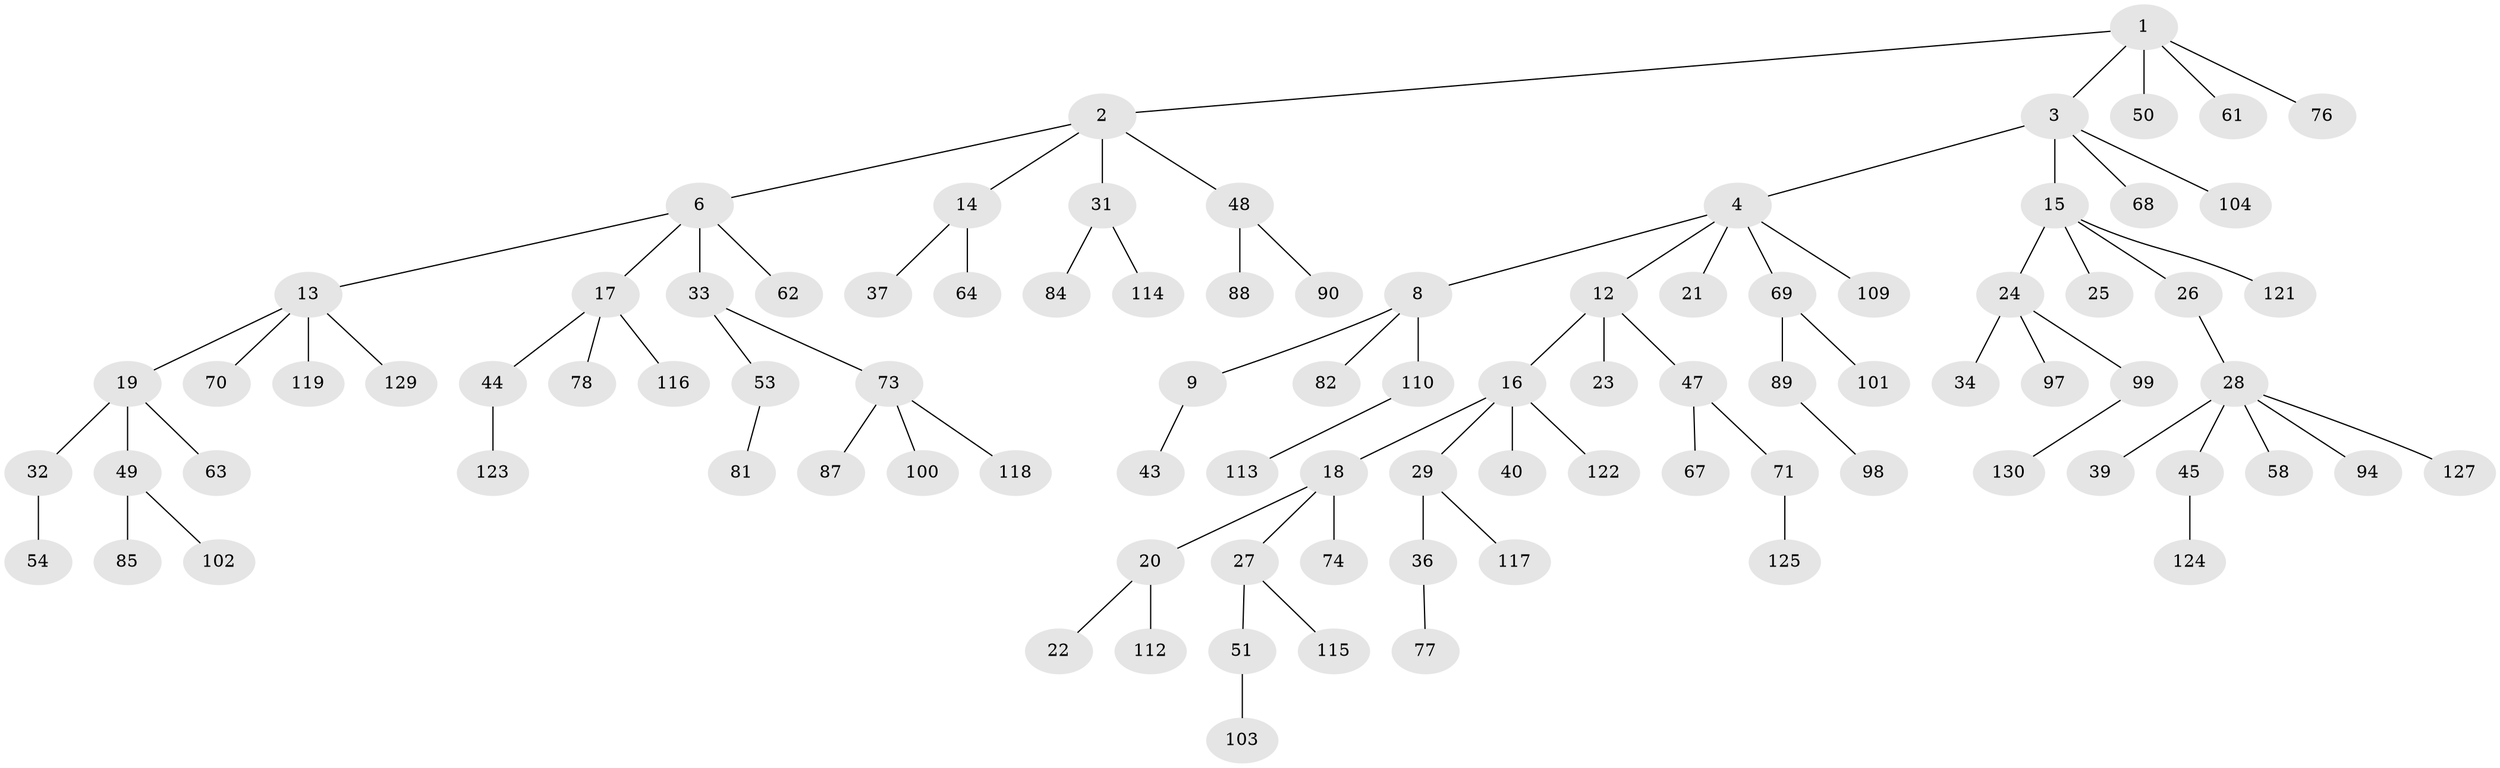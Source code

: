 // Generated by graph-tools (version 1.1) at 2025/52/02/27/25 19:52:11]
// undirected, 93 vertices, 92 edges
graph export_dot {
graph [start="1"]
  node [color=gray90,style=filled];
  1 [super="+5"];
  2 [super="+10"];
  3 [super="+46"];
  4 [super="+7"];
  6 [super="+11"];
  8 [super="+52"];
  9;
  12 [super="+30"];
  13 [super="+55"];
  14 [super="+42"];
  15 [super="+108"];
  16 [super="+86"];
  17 [super="+56"];
  18 [super="+65"];
  19;
  20 [super="+72"];
  21;
  22 [super="+35"];
  23 [super="+106"];
  24 [super="+59"];
  25 [super="+96"];
  26;
  27 [super="+105"];
  28 [super="+57"];
  29 [super="+60"];
  31 [super="+126"];
  32 [super="+38"];
  33 [super="+41"];
  34 [super="+93"];
  36;
  37 [super="+128"];
  39 [super="+80"];
  40;
  43;
  44 [super="+92"];
  45 [super="+111"];
  47;
  48 [super="+75"];
  49 [super="+120"];
  50;
  51;
  53;
  54 [super="+91"];
  58;
  61;
  62 [super="+95"];
  63 [super="+66"];
  64;
  67;
  68;
  69;
  70;
  71;
  73 [super="+83"];
  74 [super="+79"];
  76;
  77;
  78;
  81;
  82;
  84;
  85;
  87;
  88;
  89;
  90;
  94 [super="+107"];
  97;
  98;
  99 [super="+131"];
  100;
  101;
  102;
  103;
  104;
  109;
  110 [super="+132"];
  112;
  113;
  114;
  115;
  116;
  117;
  118;
  119;
  121;
  122;
  123;
  124;
  125;
  127;
  129;
  130;
  1 -- 2;
  1 -- 3;
  1 -- 50;
  1 -- 61;
  1 -- 76;
  2 -- 6;
  2 -- 31;
  2 -- 48;
  2 -- 14;
  3 -- 4;
  3 -- 15;
  3 -- 104;
  3 -- 68;
  4 -- 8;
  4 -- 69;
  4 -- 12;
  4 -- 21;
  4 -- 109;
  6 -- 33;
  6 -- 62;
  6 -- 17;
  6 -- 13;
  8 -- 9;
  8 -- 82;
  8 -- 110;
  9 -- 43;
  12 -- 16;
  12 -- 23;
  12 -- 47;
  13 -- 19;
  13 -- 70;
  13 -- 129;
  13 -- 119;
  14 -- 37;
  14 -- 64;
  15 -- 24;
  15 -- 25;
  15 -- 26;
  15 -- 121;
  16 -- 18;
  16 -- 29;
  16 -- 40;
  16 -- 122;
  17 -- 44;
  17 -- 78;
  17 -- 116;
  18 -- 20;
  18 -- 27;
  18 -- 74;
  19 -- 32;
  19 -- 49;
  19 -- 63;
  20 -- 22;
  20 -- 112;
  24 -- 34;
  24 -- 97;
  24 -- 99;
  26 -- 28;
  27 -- 51;
  27 -- 115;
  28 -- 39;
  28 -- 45;
  28 -- 58;
  28 -- 94;
  28 -- 127;
  29 -- 36;
  29 -- 117;
  31 -- 84;
  31 -- 114;
  32 -- 54;
  33 -- 53;
  33 -- 73;
  36 -- 77;
  44 -- 123;
  45 -- 124;
  47 -- 67;
  47 -- 71;
  48 -- 88;
  48 -- 90;
  49 -- 85;
  49 -- 102;
  51 -- 103;
  53 -- 81;
  69 -- 89;
  69 -- 101;
  71 -- 125;
  73 -- 100;
  73 -- 118;
  73 -- 87;
  89 -- 98;
  99 -- 130;
  110 -- 113;
}
